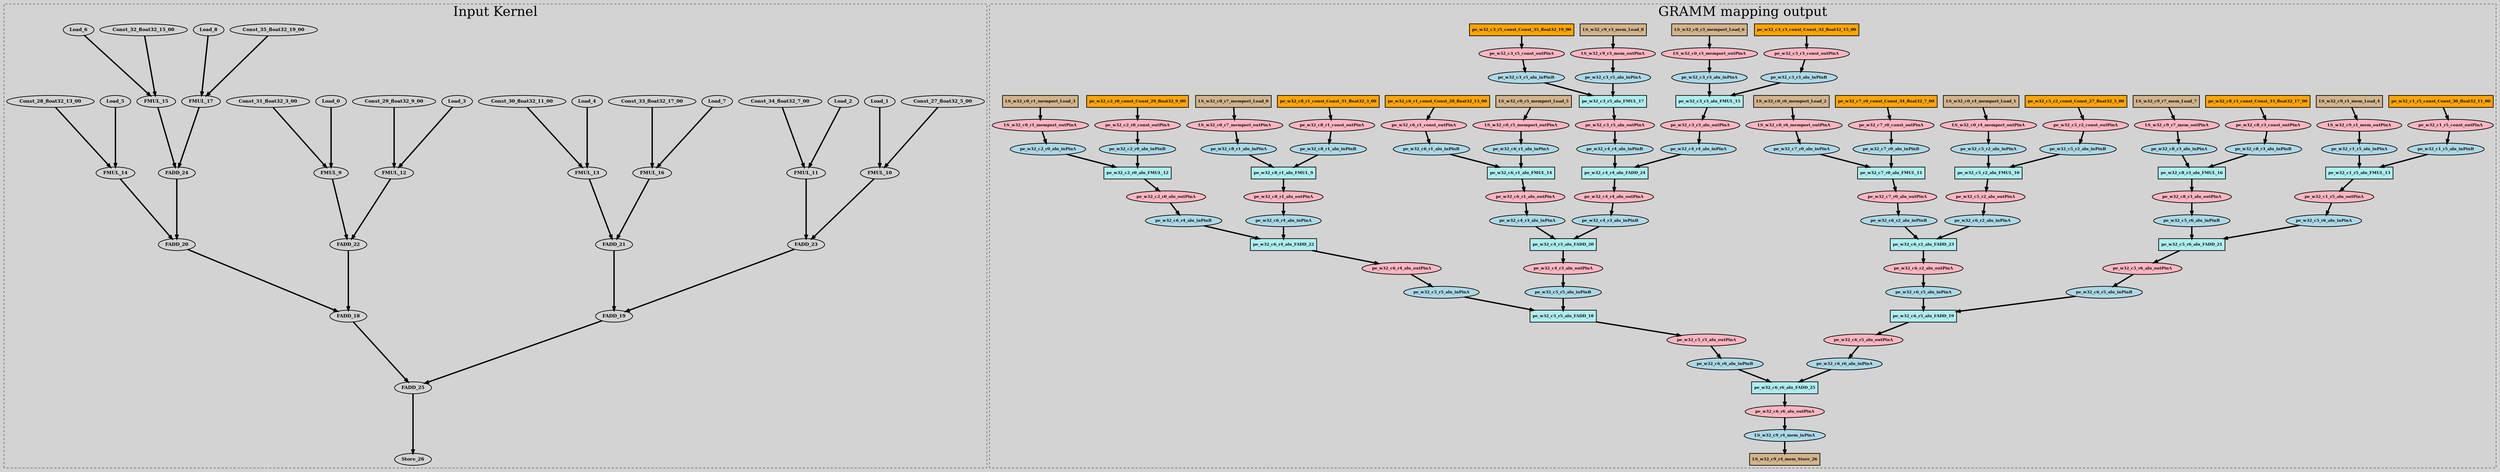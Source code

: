 digraph {
graph [bgcolor=lightgray];
 node [style=filled, fontname="times-bold", penwidth=2];
 edge [penwidth=4]; 
 splines=true; rankdir=TB;
subgraph cluster_1 {
 label = "Input Kernel"; fontsize = 40; style=dashed; 
 edge [minlen=3]
Const_27_float32_5_00;
Const_28_float32_13_00;
Const_29_float32_9_00;
Const_30_float32_11_00;
Const_31_float32_3_00;
Const_32_float32_15_00;
Const_33_float32_17_00;
Const_34_float32_7_00;
Const_35_float32_19_00;
FADD_18;
FADD_19;
FADD_20;
FADD_21;
FADD_22;
FADD_23;
FADD_24;
FADD_25;
FMUL_10;
FMUL_11;
FMUL_12;
FMUL_13;
FMUL_14;
FMUL_15;
FMUL_16;
FMUL_17;
FMUL_9;
Load_0;
Load_1;
Load_2;
Load_3;
Load_4;
Load_5;
Load_6;
Load_7;
Load_8;
Store_26;
  Load_0 -> FMUL_9;
  Load_1 -> FMUL_10;
  Load_2 -> FMUL_11;
  Load_3 -> FMUL_12;
  Load_4 -> FMUL_13;
  Load_5 -> FMUL_14;
  Load_6 -> FMUL_15;
  Load_7 -> FMUL_16;
  Load_8 -> FMUL_17;
  FMUL_9 -> FADD_22;
  FMUL_10 -> FADD_23;
  FMUL_11 -> FADD_23;
  FMUL_12 -> FADD_22;
  FMUL_13 -> FADD_21;
  FMUL_14 -> FADD_20;
  FMUL_15 -> FADD_24;
  FMUL_16 -> FADD_21;
  FMUL_17 -> FADD_24;
  FADD_25 -> Store_26;
  Const_27_float32_5_00 -> FMUL_10;
  Const_28_float32_13_00 -> FMUL_14;
  Const_29_float32_9_00 -> FMUL_12;
  Const_30_float32_11_00 -> FMUL_13;
  Const_31_float32_3_00 -> FMUL_9;
  Const_32_float32_15_00 -> FMUL_15;
  Const_33_float32_17_00 -> FMUL_16;
  Const_34_float32_7_00 -> FMUL_11;
  Const_35_float32_19_00 -> FMUL_17;
  FADD_24 -> FADD_20;
  FADD_23 -> FADD_19;
  FADD_22 -> FADD_18;
  FADD_21 -> FADD_19;
  FADD_20 -> FADD_18;
  FADD_19 -> FADD_25;
  FADD_18 -> FADD_25;
}
subgraph cluster_0 {
 label = "GRAMM mapping output"; fontsize = 40; style=dashed;
pe_w32_c8_r1_const_Const_31_float32_3_00 [shape="rectangle" width=0.5 fontsize=12 fillcolor="#FFA500"]
pe_w32_c8_r1_const_outPinA [shape="oval" width=0.1 fontsize=12 fillcolor="#FFB6C1"]
pe_w32_c8_r1_alu_FMUL_9 [shape="rectangle" width=0.5 fontsize=12 fillcolor="#AFEEEE"]
pe_w32_c8_r1_alu_inPinA [shape="oval" width=0.1 fontsize=12 fillcolor="#ADD8E6"]
pe_w32_c8_r1_alu_inPinB [shape="oval" width=0.1 fontsize=12 fillcolor="#ADD8E6"]
pe_w32_c8_r1_alu_outPinA [shape="oval" width=0.1 fontsize=12 fillcolor="#FFB6C1"]
LS_w32_c0_r3_memport_outPinA [shape="oval" width=0.1 fontsize=12 fillcolor="#FFB6C1"]
pe_w32_c8_r3_const_Const_33_float32_17_00 [shape="rectangle" width=0.5 fontsize=12 fillcolor="#FFA500"]
pe_w32_c8_r3_const_outPinA [shape="oval" width=0.1 fontsize=12 fillcolor="#FFB6C1"]
pe_w32_c8_r3_alu_FMUL_16 [shape="rectangle" width=0.5 fontsize=12 fillcolor="#AFEEEE"]
pe_w32_c8_r3_alu_inPinA [shape="oval" width=0.1 fontsize=12 fillcolor="#ADD8E6"]
pe_w32_c8_r3_alu_inPinB [shape="oval" width=0.1 fontsize=12 fillcolor="#ADD8E6"]
pe_w32_c8_r3_alu_outPinA [shape="oval" width=0.1 fontsize=12 fillcolor="#FFB6C1"]
LS_w32_c0_r4_memport_Load_1 [shape="rectangle" width=0.5 fontsize=12 fillcolor="#D2B48C"]
LS_w32_c0_r4_memport_outPinA [shape="oval" width=0.1 fontsize=12 fillcolor="#FFB6C1"]
LS_w32_c0_r5_memport_Load_5 [shape="rectangle" width=0.5 fontsize=12 fillcolor="#D2B48C"]
pe_w32_c1_r5_const_Const_30_float32_11_00 [shape="rectangle" width=0.5 fontsize=12 fillcolor="#FFA500"]
pe_w32_c1_r5_const_outPinA [shape="oval" width=0.1 fontsize=12 fillcolor="#FFB6C1"]
pe_w32_c1_r5_alu_FMUL_13 [shape="rectangle" width=0.5 fontsize=12 fillcolor="#AFEEEE"]
pe_w32_c1_r5_alu_inPinA [shape="oval" width=0.1 fontsize=12 fillcolor="#ADD8E6"]
pe_w32_c1_r5_alu_inPinB [shape="oval" width=0.1 fontsize=12 fillcolor="#ADD8E6"]
pe_w32_c1_r5_alu_outPinA [shape="oval" width=0.1 fontsize=12 fillcolor="#FFB6C1"]
LS_w32_c0_r5_memport_outPinA [shape="oval" width=0.1 fontsize=12 fillcolor="#FFB6C1"]
LS_w32_c0_r6_memport_Load_2 [shape="rectangle" width=0.5 fontsize=12 fillcolor="#D2B48C"]
LS_w32_c0_r6_memport_outPinA [shape="oval" width=0.1 fontsize=12 fillcolor="#FFB6C1"]
pe_w32_c2_r0_const_Const_29_float32_9_00 [shape="rectangle" width=0.5 fontsize=12 fillcolor="#FFA500"]
pe_w32_c2_r0_const_outPinA [shape="oval" width=0.1 fontsize=12 fillcolor="#FFB6C1"]
pe_w32_c2_r0_alu_FMUL_12 [shape="rectangle" width=0.5 fontsize=12 fillcolor="#AFEEEE"]
pe_w32_c2_r0_alu_inPinA [shape="oval" width=0.1 fontsize=12 fillcolor="#ADD8E6"]
pe_w32_c2_r0_alu_inPinB [shape="oval" width=0.1 fontsize=12 fillcolor="#ADD8E6"]
pe_w32_c2_r0_alu_outPinA [shape="oval" width=0.1 fontsize=12 fillcolor="#FFB6C1"]
LS_w32_c0_r7_memport_Load_0 [shape="rectangle" width=0.5 fontsize=12 fillcolor="#D2B48C"]
LS_w32_c0_r7_memport_outPinA [shape="oval" width=0.1 fontsize=12 fillcolor="#FFB6C1"]
LS_w32_c9_r1_mem_Load_4 [shape="rectangle" width=0.5 fontsize=12 fillcolor="#D2B48C"]
LS_w32_c9_r1_mem_outPinA [shape="oval" width=0.1 fontsize=12 fillcolor="#FFB6C1"]
LS_w32_c0_r1_memport_Load_3 [shape="rectangle" width=0.5 fontsize=12 fillcolor="#D2B48C"]
LS_w32_c9_r3_mem_Load_8 [shape="rectangle" width=0.5 fontsize=12 fillcolor="#D2B48C"]
LS_w32_c9_r3_mem_outPinA [shape="oval" width=0.1 fontsize=12 fillcolor="#FFB6C1"]
LS_w32_c9_r4_mem_Store_26 [shape="rectangle" width=0.5 fontsize=12 fillcolor="#D2B48C"]
LS_w32_c9_r4_mem_inPinA [shape="oval" width=0.1 fontsize=12 fillcolor="#ADD8E6"]
pe_w32_c3_r3_const_Const_32_float32_15_00 [shape="rectangle" width=0.5 fontsize=12 fillcolor="#FFA500"]
pe_w32_c3_r3_const_outPinA [shape="oval" width=0.1 fontsize=12 fillcolor="#FFB6C1"]
pe_w32_c3_r3_alu_FMUL_15 [shape="rectangle" width=0.5 fontsize=12 fillcolor="#AFEEEE"]
pe_w32_c3_r3_alu_inPinA [shape="oval" width=0.1 fontsize=12 fillcolor="#ADD8E6"]
pe_w32_c3_r3_alu_inPinB [shape="oval" width=0.1 fontsize=12 fillcolor="#ADD8E6"]
pe_w32_c3_r3_alu_outPinA [shape="oval" width=0.1 fontsize=12 fillcolor="#FFB6C1"]
pe_w32_c3_r5_const_Const_35_float32_19_00 [shape="rectangle" width=0.5 fontsize=12 fillcolor="#FFA500"]
pe_w32_c3_r5_const_outPinA [shape="oval" width=0.1 fontsize=12 fillcolor="#FFB6C1"]
pe_w32_c3_r5_alu_FMUL_17 [shape="rectangle" width=0.5 fontsize=12 fillcolor="#AFEEEE"]
pe_w32_c3_r5_alu_inPinA [shape="oval" width=0.1 fontsize=12 fillcolor="#ADD8E6"]
pe_w32_c3_r5_alu_inPinB [shape="oval" width=0.1 fontsize=12 fillcolor="#ADD8E6"]
pe_w32_c3_r5_alu_outPinA [shape="oval" width=0.1 fontsize=12 fillcolor="#FFB6C1"]
LS_w32_c9_r7_mem_Load_7 [shape="rectangle" width=0.5 fontsize=12 fillcolor="#D2B48C"]
LS_w32_c9_r7_mem_outPinA [shape="oval" width=0.1 fontsize=12 fillcolor="#FFB6C1"]
LS_w32_c0_r1_memport_outPinA [shape="oval" width=0.1 fontsize=12 fillcolor="#FFB6C1"]
pe_w32_c4_r3_alu_FADD_20 [shape="rectangle" width=0.5 fontsize=12 fillcolor="#AFEEEE"]
pe_w32_c4_r3_alu_inPinA [shape="oval" width=0.1 fontsize=12 fillcolor="#ADD8E6"]
pe_w32_c4_r3_alu_inPinB [shape="oval" width=0.1 fontsize=12 fillcolor="#ADD8E6"]
pe_w32_c4_r3_alu_outPinA [shape="oval" width=0.1 fontsize=12 fillcolor="#FFB6C1"]
pe_w32_c4_r4_alu_FADD_24 [shape="rectangle" width=0.5 fontsize=12 fillcolor="#AFEEEE"]
pe_w32_c4_r4_alu_inPinA [shape="oval" width=0.1 fontsize=12 fillcolor="#ADD8E6"]
pe_w32_c4_r4_alu_inPinB [shape="oval" width=0.1 fontsize=12 fillcolor="#ADD8E6"]
pe_w32_c4_r4_alu_outPinA [shape="oval" width=0.1 fontsize=12 fillcolor="#FFB6C1"]
pe_w32_c5_r2_const_Const_27_float32_5_00 [shape="rectangle" width=0.5 fontsize=12 fillcolor="#FFA500"]
pe_w32_c5_r2_const_outPinA [shape="oval" width=0.1 fontsize=12 fillcolor="#FFB6C1"]
pe_w32_c5_r2_alu_FMUL_10 [shape="rectangle" width=0.5 fontsize=12 fillcolor="#AFEEEE"]
pe_w32_c5_r2_alu_inPinA [shape="oval" width=0.1 fontsize=12 fillcolor="#ADD8E6"]
pe_w32_c5_r2_alu_inPinB [shape="oval" width=0.1 fontsize=12 fillcolor="#ADD8E6"]
pe_w32_c5_r2_alu_outPinA [shape="oval" width=0.1 fontsize=12 fillcolor="#FFB6C1"]
pe_w32_c5_r5_alu_FADD_18 [shape="rectangle" width=0.5 fontsize=12 fillcolor="#AFEEEE"]
pe_w32_c5_r5_alu_inPinA [shape="oval" width=0.1 fontsize=12 fillcolor="#ADD8E6"]
pe_w32_c5_r5_alu_inPinB [shape="oval" width=0.1 fontsize=12 fillcolor="#ADD8E6"]
pe_w32_c5_r5_alu_outPinA [shape="oval" width=0.1 fontsize=12 fillcolor="#FFB6C1"]
pe_w32_c5_r6_alu_FADD_21 [shape="rectangle" width=0.5 fontsize=12 fillcolor="#AFEEEE"]
pe_w32_c5_r6_alu_inPinA [shape="oval" width=0.1 fontsize=12 fillcolor="#ADD8E6"]
pe_w32_c5_r6_alu_inPinB [shape="oval" width=0.1 fontsize=12 fillcolor="#ADD8E6"]
pe_w32_c5_r6_alu_outPinA [shape="oval" width=0.1 fontsize=12 fillcolor="#FFB6C1"]
pe_w32_c6_r1_const_Const_28_float32_13_00 [shape="rectangle" width=0.5 fontsize=12 fillcolor="#FFA500"]
pe_w32_c6_r1_const_outPinA [shape="oval" width=0.1 fontsize=12 fillcolor="#FFB6C1"]
pe_w32_c6_r1_alu_FMUL_14 [shape="rectangle" width=0.5 fontsize=12 fillcolor="#AFEEEE"]
pe_w32_c6_r1_alu_inPinA [shape="oval" width=0.1 fontsize=12 fillcolor="#ADD8E6"]
pe_w32_c6_r1_alu_inPinB [shape="oval" width=0.1 fontsize=12 fillcolor="#ADD8E6"]
pe_w32_c6_r1_alu_outPinA [shape="oval" width=0.1 fontsize=12 fillcolor="#FFB6C1"]
pe_w32_c6_r2_alu_FADD_23 [shape="rectangle" width=0.5 fontsize=12 fillcolor="#AFEEEE"]
pe_w32_c6_r2_alu_inPinA [shape="oval" width=0.1 fontsize=12 fillcolor="#ADD8E6"]
pe_w32_c6_r2_alu_inPinB [shape="oval" width=0.1 fontsize=12 fillcolor="#ADD8E6"]
pe_w32_c6_r2_alu_outPinA [shape="oval" width=0.1 fontsize=12 fillcolor="#FFB6C1"]
pe_w32_c6_r4_alu_FADD_22 [shape="rectangle" width=0.5 fontsize=12 fillcolor="#AFEEEE"]
pe_w32_c6_r4_alu_inPinA [shape="oval" width=0.1 fontsize=12 fillcolor="#ADD8E6"]
pe_w32_c6_r4_alu_inPinB [shape="oval" width=0.1 fontsize=12 fillcolor="#ADD8E6"]
pe_w32_c6_r4_alu_outPinA [shape="oval" width=0.1 fontsize=12 fillcolor="#FFB6C1"]
pe_w32_c6_r5_alu_FADD_19 [shape="rectangle" width=0.5 fontsize=12 fillcolor="#AFEEEE"]
pe_w32_c6_r5_alu_inPinA [shape="oval" width=0.1 fontsize=12 fillcolor="#ADD8E6"]
pe_w32_c6_r5_alu_inPinB [shape="oval" width=0.1 fontsize=12 fillcolor="#ADD8E6"]
pe_w32_c6_r5_alu_outPinA [shape="oval" width=0.1 fontsize=12 fillcolor="#FFB6C1"]
pe_w32_c6_r6_alu_FADD_25 [shape="rectangle" width=0.5 fontsize=12 fillcolor="#AFEEEE"]
pe_w32_c6_r6_alu_inPinA [shape="oval" width=0.1 fontsize=12 fillcolor="#ADD8E6"]
pe_w32_c6_r6_alu_inPinB [shape="oval" width=0.1 fontsize=12 fillcolor="#ADD8E6"]
pe_w32_c6_r6_alu_outPinA [shape="oval" width=0.1 fontsize=12 fillcolor="#FFB6C1"]
LS_w32_c0_r3_memport_Load_6 [shape="rectangle" width=0.5 fontsize=12 fillcolor="#D2B48C"]
pe_w32_c7_r0_const_Const_34_float32_7_00 [shape="rectangle" width=0.5 fontsize=12 fillcolor="#FFA500"]
pe_w32_c7_r0_const_outPinA [shape="oval" width=0.1 fontsize=12 fillcolor="#FFB6C1"]
pe_w32_c7_r0_alu_FMUL_11 [shape="rectangle" width=0.5 fontsize=12 fillcolor="#AFEEEE"]
pe_w32_c7_r0_alu_inPinA [shape="oval" width=0.1 fontsize=12 fillcolor="#ADD8E6"]
pe_w32_c7_r0_alu_inPinB [shape="oval" width=0.1 fontsize=12 fillcolor="#ADD8E6"]
pe_w32_c7_r0_alu_outPinA [shape="oval" width=0.1 fontsize=12 fillcolor="#FFB6C1"]
pe_w32_c5_r2_const_Const_27_float32_5_00 -> pe_w32_c5_r2_const_outPinA
pe_w32_c5_r2_const_outPinA -> pe_w32_c5_r2_alu_inPinB
pe_w32_c6_r1_const_Const_28_float32_13_00 -> pe_w32_c6_r1_const_outPinA
pe_w32_c6_r1_const_outPinA -> pe_w32_c6_r1_alu_inPinB
pe_w32_c2_r0_const_Const_29_float32_9_00 -> pe_w32_c2_r0_const_outPinA
pe_w32_c2_r0_const_outPinA -> pe_w32_c2_r0_alu_inPinB
pe_w32_c1_r5_const_Const_30_float32_11_00 -> pe_w32_c1_r5_const_outPinA
pe_w32_c1_r5_const_outPinA -> pe_w32_c1_r5_alu_inPinB
pe_w32_c8_r1_const_Const_31_float32_3_00 -> pe_w32_c8_r1_const_outPinA
pe_w32_c8_r1_const_outPinA -> pe_w32_c8_r1_alu_inPinB
pe_w32_c3_r3_const_Const_32_float32_15_00 -> pe_w32_c3_r3_const_outPinA
pe_w32_c3_r3_const_outPinA -> pe_w32_c3_r3_alu_inPinB
pe_w32_c8_r3_const_Const_33_float32_17_00 -> pe_w32_c8_r3_const_outPinA
pe_w32_c8_r3_const_outPinA -> pe_w32_c8_r3_alu_inPinB
pe_w32_c7_r0_const_Const_34_float32_7_00 -> pe_w32_c7_r0_const_outPinA
pe_w32_c7_r0_const_outPinA -> pe_w32_c7_r0_alu_inPinB
pe_w32_c3_r5_const_Const_35_float32_19_00 -> pe_w32_c3_r5_const_outPinA
pe_w32_c3_r5_const_outPinA -> pe_w32_c3_r5_alu_inPinB
pe_w32_c5_r5_alu_FADD_18 -> pe_w32_c5_r5_alu_outPinA
pe_w32_c5_r5_alu_inPinA -> pe_w32_c5_r5_alu_FADD_18
pe_w32_c5_r5_alu_inPinB -> pe_w32_c5_r5_alu_FADD_18
pe_w32_c5_r5_alu_outPinA -> pe_w32_c6_r6_alu_inPinB
pe_w32_c6_r5_alu_FADD_19 -> pe_w32_c6_r5_alu_outPinA
pe_w32_c6_r5_alu_inPinA -> pe_w32_c6_r5_alu_FADD_19
pe_w32_c6_r5_alu_inPinB -> pe_w32_c6_r5_alu_FADD_19
pe_w32_c6_r5_alu_outPinA -> pe_w32_c6_r6_alu_inPinA
pe_w32_c4_r3_alu_FADD_20 -> pe_w32_c4_r3_alu_outPinA
pe_w32_c4_r3_alu_inPinA -> pe_w32_c4_r3_alu_FADD_20
pe_w32_c4_r3_alu_inPinB -> pe_w32_c4_r3_alu_FADD_20
pe_w32_c4_r3_alu_outPinA -> pe_w32_c5_r5_alu_inPinB
pe_w32_c5_r6_alu_FADD_21 -> pe_w32_c5_r6_alu_outPinA
pe_w32_c5_r6_alu_inPinA -> pe_w32_c5_r6_alu_FADD_21
pe_w32_c5_r6_alu_inPinB -> pe_w32_c5_r6_alu_FADD_21
pe_w32_c5_r6_alu_outPinA -> pe_w32_c6_r5_alu_inPinB
pe_w32_c6_r4_alu_FADD_22 -> pe_w32_c6_r4_alu_outPinA
pe_w32_c6_r4_alu_inPinA -> pe_w32_c6_r4_alu_FADD_22
pe_w32_c6_r4_alu_inPinB -> pe_w32_c6_r4_alu_FADD_22
pe_w32_c6_r4_alu_outPinA -> pe_w32_c5_r5_alu_inPinA
pe_w32_c6_r2_alu_FADD_23 -> pe_w32_c6_r2_alu_outPinA
pe_w32_c6_r2_alu_inPinA -> pe_w32_c6_r2_alu_FADD_23
pe_w32_c6_r2_alu_inPinB -> pe_w32_c6_r2_alu_FADD_23
pe_w32_c6_r2_alu_outPinA -> pe_w32_c6_r5_alu_inPinA
pe_w32_c4_r4_alu_FADD_24 -> pe_w32_c4_r4_alu_outPinA
pe_w32_c4_r4_alu_inPinA -> pe_w32_c4_r4_alu_FADD_24
pe_w32_c4_r4_alu_inPinB -> pe_w32_c4_r4_alu_FADD_24
pe_w32_c4_r4_alu_outPinA -> pe_w32_c4_r3_alu_inPinB
pe_w32_c6_r6_alu_FADD_25 -> pe_w32_c6_r6_alu_outPinA
pe_w32_c6_r6_alu_inPinA -> pe_w32_c6_r6_alu_FADD_25
pe_w32_c6_r6_alu_inPinB -> pe_w32_c6_r6_alu_FADD_25
pe_w32_c6_r6_alu_outPinA -> LS_w32_c9_r4_mem_inPinA
LS_w32_c9_r4_mem_inPinA -> LS_w32_c9_r4_mem_Store_26
pe_w32_c5_r2_alu_FMUL_10 -> pe_w32_c5_r2_alu_outPinA
pe_w32_c5_r2_alu_inPinA -> pe_w32_c5_r2_alu_FMUL_10
pe_w32_c5_r2_alu_inPinB -> pe_w32_c5_r2_alu_FMUL_10
pe_w32_c5_r2_alu_outPinA -> pe_w32_c6_r2_alu_inPinA
pe_w32_c7_r0_alu_FMUL_11 -> pe_w32_c7_r0_alu_outPinA
pe_w32_c7_r0_alu_inPinA -> pe_w32_c7_r0_alu_FMUL_11
pe_w32_c7_r0_alu_inPinB -> pe_w32_c7_r0_alu_FMUL_11
pe_w32_c7_r0_alu_outPinA -> pe_w32_c6_r2_alu_inPinB
pe_w32_c2_r0_alu_FMUL_12 -> pe_w32_c2_r0_alu_outPinA
pe_w32_c2_r0_alu_inPinA -> pe_w32_c2_r0_alu_FMUL_12
pe_w32_c2_r0_alu_inPinB -> pe_w32_c2_r0_alu_FMUL_12
pe_w32_c2_r0_alu_outPinA -> pe_w32_c6_r4_alu_inPinB
pe_w32_c1_r5_alu_FMUL_13 -> pe_w32_c1_r5_alu_outPinA
pe_w32_c1_r5_alu_inPinA -> pe_w32_c1_r5_alu_FMUL_13
pe_w32_c1_r5_alu_inPinB -> pe_w32_c1_r5_alu_FMUL_13
pe_w32_c1_r5_alu_outPinA -> pe_w32_c5_r6_alu_inPinA
pe_w32_c6_r1_alu_FMUL_14 -> pe_w32_c6_r1_alu_outPinA
pe_w32_c6_r1_alu_inPinA -> pe_w32_c6_r1_alu_FMUL_14
pe_w32_c6_r1_alu_inPinB -> pe_w32_c6_r1_alu_FMUL_14
pe_w32_c6_r1_alu_outPinA -> pe_w32_c4_r3_alu_inPinA
pe_w32_c3_r3_alu_FMUL_15 -> pe_w32_c3_r3_alu_outPinA
pe_w32_c3_r3_alu_inPinA -> pe_w32_c3_r3_alu_FMUL_15
pe_w32_c3_r3_alu_inPinB -> pe_w32_c3_r3_alu_FMUL_15
pe_w32_c3_r3_alu_outPinA -> pe_w32_c4_r4_alu_inPinA
pe_w32_c8_r3_alu_FMUL_16 -> pe_w32_c8_r3_alu_outPinA
pe_w32_c8_r3_alu_inPinA -> pe_w32_c8_r3_alu_FMUL_16
pe_w32_c8_r3_alu_inPinB -> pe_w32_c8_r3_alu_FMUL_16
pe_w32_c8_r3_alu_outPinA -> pe_w32_c5_r6_alu_inPinB
pe_w32_c3_r5_alu_FMUL_17 -> pe_w32_c3_r5_alu_outPinA
pe_w32_c3_r5_alu_inPinA -> pe_w32_c3_r5_alu_FMUL_17
pe_w32_c3_r5_alu_inPinB -> pe_w32_c3_r5_alu_FMUL_17
pe_w32_c3_r5_alu_outPinA -> pe_w32_c4_r4_alu_inPinB
pe_w32_c8_r1_alu_FMUL_9 -> pe_w32_c8_r1_alu_outPinA
pe_w32_c8_r1_alu_inPinA -> pe_w32_c8_r1_alu_FMUL_9
pe_w32_c8_r1_alu_inPinB -> pe_w32_c8_r1_alu_FMUL_9
pe_w32_c8_r1_alu_outPinA -> pe_w32_c6_r4_alu_inPinA
LS_w32_c0_r7_memport_Load_0 -> LS_w32_c0_r7_memport_outPinA
LS_w32_c0_r7_memport_outPinA -> pe_w32_c8_r1_alu_inPinA
LS_w32_c0_r4_memport_Load_1 -> LS_w32_c0_r4_memport_outPinA
LS_w32_c0_r4_memport_outPinA -> pe_w32_c5_r2_alu_inPinA
LS_w32_c0_r6_memport_Load_2 -> LS_w32_c0_r6_memport_outPinA
LS_w32_c0_r6_memport_outPinA -> pe_w32_c7_r0_alu_inPinA
LS_w32_c0_r1_memport_Load_3 -> LS_w32_c0_r1_memport_outPinA
LS_w32_c0_r1_memport_outPinA -> pe_w32_c2_r0_alu_inPinA
LS_w32_c9_r1_mem_Load_4 -> LS_w32_c9_r1_mem_outPinA
LS_w32_c9_r1_mem_outPinA -> pe_w32_c1_r5_alu_inPinA
LS_w32_c0_r5_memport_Load_5 -> LS_w32_c0_r5_memport_outPinA
LS_w32_c0_r5_memport_outPinA -> pe_w32_c6_r1_alu_inPinA
LS_w32_c0_r3_memport_Load_6 -> LS_w32_c0_r3_memport_outPinA
LS_w32_c0_r3_memport_outPinA -> pe_w32_c3_r3_alu_inPinA
LS_w32_c9_r7_mem_Load_7 -> LS_w32_c9_r7_mem_outPinA
LS_w32_c9_r7_mem_outPinA -> pe_w32_c8_r3_alu_inPinA
LS_w32_c9_r3_mem_Load_8 -> LS_w32_c9_r3_mem_outPinA
LS_w32_c9_r3_mem_outPinA -> pe_w32_c3_r5_alu_inPinA
}
}
